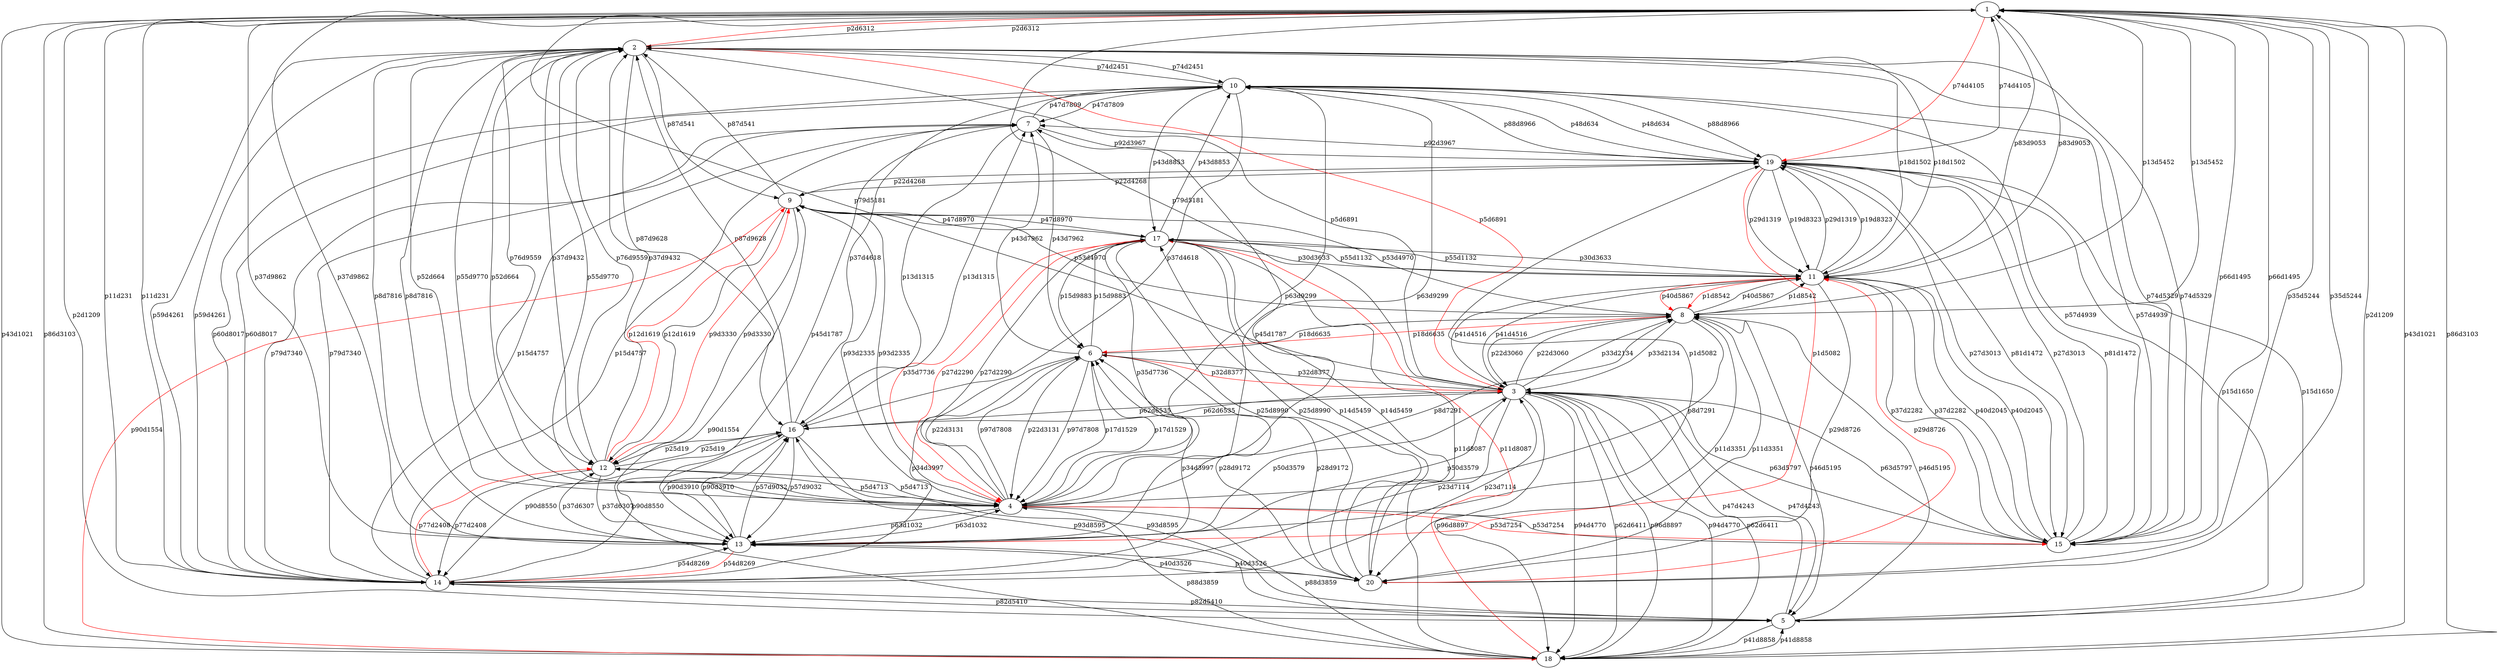digraph {
	1 -> 2 [label=p2d6312 color=black]
	1 -> 19 [label=p74d4105 color=red]
	1 -> 13 [label=p37d9862 color=black]
	1 -> 5 [label=p2d1209 color=black]
	1 -> 3 [label=p79d5181 color=black]
	1 -> 11 [label=p83d9053 color=black]
	1 -> 18 [label=p43d1021 color=black]
	1 -> 14 [label=p11d231 color=black]
	1 -> 15 [label=p66d1495 color=black]
	1 -> 20 [label=p35d5244 color=black]
	1 -> 8 [label=p13d5452 color=black]
	1 -> 18 [label=p86d3103 color=black]
	2 -> 1 [label=p2d6312 color=red]
	2 -> 3 [label=p5d6891 color=black]
	2 -> 4 [label=p52d664 color=black]
	2 -> 12 [label=p76d9559 color=black]
	2 -> 13 [label=p8d7816 color=black]
	2 -> 15 [label=p74d5329 color=black]
	2 -> 16 [label=p87d9628 color=black]
	2 -> 11 [label=p18d1502 color=black]
	2 -> 4 [label=p55d9770 color=black]
	2 -> 12 [label=p37d9432 color=black]
	2 -> 9 [label=p87d541 color=black]
	2 -> 14 [label=p59d4261 color=black]
	2 -> 10 [label=p74d2451 color=black]
	3 -> 2 [label=p5d6891 color=red]
	3 -> 5 [label=p47d4243 color=black]
	3 -> 6 [label=p32d8377 color=black]
	3 -> 13 [label=p50d3579 color=black]
	3 -> 15 [label=p63d5797 color=black]
	3 -> 14 [label=p23d7114 color=black]
	3 -> 1 [label=p79d5181 color=black]
	3 -> 16 [label=p62d6535 color=black]
	3 -> 18 [label=p96d8897 color=black]
	3 -> 18 [label=p94d4770 color=black]
	3 -> 8 [label=p22d3060 color=black]
	3 -> 8 [label=p33d2134 color=black]
	3 -> 18 [label=p62d6411 color=black]
	3 -> 11 [label=p41d4516 color=black]
	4 -> 2 [label=p52d664 color=black]
	4 -> 17 [label=p27d2290 color=black]
	4 -> 17 [label=p35d7736 color=black]
	4 -> 15 [label=p53d7254 color=red]
	4 -> 6 [label=p17d1529 color=black]
	4 -> 13 [label=p63d1032 color=black]
	4 -> 6 [label=p22d3131 color=black]
	4 -> 10 [label=p63d9299 color=black]
	4 -> 9 [label=p93d2335 color=black]
	4 -> 12 [label=p5d4713 color=black]
	4 -> 8 [label=p8d7291 color=black]
	4 -> 2 [label=p55d9770 color=black]
	4 -> 6 [label=p97d7808 color=black]
	4 -> 18 [label=p88d3859 color=black]
	5 -> 3 [label=p47d4243 color=black]
	5 -> 1 [label=p2d1209 color=black]
	5 -> 14 [label=p82d5410 color=black]
	5 -> 19 [label=p15d1650 color=black]
	5 -> 8 [label=p46d5195 color=black]
	5 -> 18 [label=p41d8858 color=black]
	5 -> 16 [label=p93d8595 color=black]
	6 -> 3 [label=p32d8377 color=red]
	6 -> 7 [label=p43d7962 color=black]
	6 -> 8 [label=p18d6635 color=black]
	6 -> 20 [label=p28d9172 color=black]
	6 -> 4 [label=p17d1529 color=black]
	6 -> 14 [label=p34d3997 color=black]
	6 -> 4 [label=p22d3131 color=black]
	6 -> 17 [label=p15d9883 color=black]
	6 -> 4 [label=p97d7808 color=black]
	7 -> 6 [label=p43d7962 color=black]
	7 -> 10 [label=p47d7809 color=black]
	7 -> 14 [label=p79d7340 color=black]
	7 -> 13 [label=p45d1787 color=black]
	7 -> 19 [label=p92d3967 color=black]
	7 -> 14 [label=p15d4757 color=black]
	7 -> 16 [label=p13d1315 color=black]
	8 -> 6 [label=p18d6635 color=red]
	8 -> 9 [label=p53d4970 color=black]
	8 -> 11 [label=p40d5867 color=black]
	8 -> 20 [label=p11d3351 color=black]
	8 -> 11 [label=p1d8542 color=black]
	8 -> 1 [label=p13d5452 color=black]
	8 -> 4 [label=p8d7291 color=black]
	8 -> 5 [label=p46d5195 color=black]
	8 -> 3 [label=p22d3060 color=black]
	8 -> 3 [label=p33d2134 color=black]
	9 -> 8 [label=p53d4970 color=black]
	9 -> 18 [label=p90d1554 color=red]
	9 -> 12 [label=p12d1619 color=black]
	9 -> 19 [label=p22d4268 color=black]
	9 -> 4 [label=p93d2335 color=black]
	9 -> 17 [label=p47d8970 color=black]
	9 -> 12 [label=p9d3330 color=black]
	9 -> 2 [label=p87d541 color=black]
	10 -> 7 [label=p47d7809 color=black]
	10 -> 16 [label=p37d4618 color=black]
	10 -> 4 [label=p63d9299 color=black]
	10 -> 14 [label=p60d8017 color=black]
	10 -> 15 [label=p57d4939 color=black]
	10 -> 17 [label=p43d8853 color=black]
	10 -> 19 [label=p88d8966 color=black]
	10 -> 2 [label=p74d2451 color=black]
	10 -> 19 [label=p48d634 color=black]
	11 -> 8 [label=p40d5867 color=red]
	11 -> 15 [label=p37d2282 color=black]
	11 -> 20 [label=p29d8726 color=black]
	11 -> 1 [label=p83d9053 color=black]
	11 -> 8 [label=p1d8542 color=red]
	11 -> 17 [label=p30d3633 color=black]
	11 -> 19 [label=p29d1319 color=black]
	11 -> 19 [label=p19d8323 color=black]
	11 -> 15 [label=p40d2045 color=black]
	11 -> 2 [label=p18d1502 color=black]
	11 -> 17 [label=p55d1132 color=black]
	11 -> 3 [label=p41d4516 color=black]
	12 -> 2 [label=p76d9559 color=black]
	12 -> 14 [label=p77d2408 color=black]
	12 -> 9 [label=p12d1619 color=red]
	12 -> 16 [label=p25d19 color=black]
	12 -> 9 [label=p9d3330 color=red]
	12 -> 4 [label=p5d4713 color=black]
	12 -> 13 [label=p37d6307 color=black]
	12 -> 2 [label=p37d9432 color=black]
	13 -> 3 [label=p50d3579 color=black]
	13 -> 14 [label=p54d8269 color=red]
	13 -> 1 [label=p37d9862 color=black]
	13 -> 19 [label=p1d5082 color=black]
	13 -> 2 [label=p8d7816 color=black]
	13 -> 4 [label=p63d1032 color=black]
	13 -> 16 [label=p90d3910 color=black]
	13 -> 7 [label=p45d1787 color=black]
	13 -> 16 [label=p57d9032 color=black]
	13 -> 12 [label=p37d6307 color=black]
	13 -> 20 [label=p40d3526 color=black]
	14 -> 13 [label=p54d8269 color=black]
	14 -> 12 [label=p77d2408 color=red]
	14 -> 5 [label=p82d5410 color=black]
	14 -> 3 [label=p23d7114 color=black]
	14 -> 1 [label=p11d231 color=black]
	14 -> 6 [label=p34d3997 color=black]
	14 -> 7 [label=p79d7340 color=black]
	14 -> 10 [label=p60d8017 color=black]
	14 -> 7 [label=p15d4757 color=black]
	14 -> 2 [label=p59d4261 color=black]
	14 -> 16 [label=p90d8550 color=black]
	15 -> 11 [label=p37d2282 color=black]
	15 -> 3 [label=p63d5797 color=black]
	15 -> 4 [label=p53d7254 color=black]
	15 -> 2 [label=p74d5329 color=black]
	15 -> 1 [label=p66d1495 color=black]
	15 -> 10 [label=p57d4939 color=black]
	15 -> 11 [label=p40d2045 color=black]
	15 -> 19 [label=p27d3013 color=black]
	15 -> 19 [label=p81d1472 color=black]
	16 -> 10 [label=p37d4618 color=black]
	16 -> 3 [label=p62d6535 color=black]
	16 -> 12 [label=p25d19 color=black]
	16 -> 13 [label=p90d3910 color=black]
	16 -> 13 [label=p57d9032 color=black]
	16 -> 2 [label=p87d9628 color=black]
	16 -> 7 [label=p13d1315 color=black]
	16 -> 5 [label=p93d8595 color=black]
	16 -> 14 [label=p90d8550 color=black]
	17 -> 4 [label=p27d2290 color=red]
	17 -> 4 [label=p35d7736 color=red]
	17 -> 20 [label=p25d8990 color=black]
	17 -> 18 [label=p11d8087 color=black]
	17 -> 20 [label=p14d5459 color=black]
	17 -> 11 [label=p30d3633 color=black]
	17 -> 9 [label=p47d8970 color=black]
	17 -> 10 [label=p43d8853 color=black]
	17 -> 6 [label=p15d9883 color=black]
	17 -> 11 [label=p55d1132 color=black]
	18 -> 9 [label=p90d1554 color=black]
	18 -> 1 [label=p43d1021 color=black]
	18 -> 17 [label=p11d8087 color=red]
	18 -> 3 [label=p96d8897 color=black]
	18 -> 3 [label=p94d4770 color=black]
	18 -> 1 [label=p86d3103 color=black]
	18 -> 5 [label=p41d8858 color=black]
	18 -> 3 [label=p62d6411 color=black]
	18 -> 4 [label=p88d3859 color=black]
	19 -> 1 [label=p74d4105 color=black]
	19 -> 13 [label=p1d5082 color=red]
	19 -> 5 [label=p15d1650 color=black]
	19 -> 9 [label=p22d4268 color=black]
	19 -> 11 [label=p29d1319 color=black]
	19 -> 11 [label=p19d8323 color=black]
	19 -> 10 [label=p88d8966 color=black]
	19 -> 7 [label=p92d3967 color=black]
	19 -> 15 [label=p27d3013 color=black]
	19 -> 15 [label=p81d1472 color=black]
	19 -> 10 [label=p48d634 color=black]
	20 -> 11 [label=p29d8726 color=red]
	20 -> 6 [label=p28d9172 color=black]
	20 -> 8 [label=p11d3351 color=black]
	20 -> 17 [label=p25d8990 color=black]
	20 -> 17 [label=p14d5459 color=black]
	20 -> 1 [label=p35d5244 color=black]
	20 -> 13 [label=p40d3526 color=black]
}
